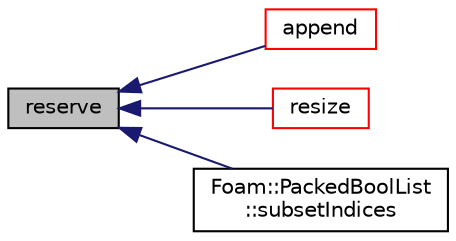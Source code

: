 digraph "reserve"
{
  bgcolor="transparent";
  edge [fontname="Helvetica",fontsize="10",labelfontname="Helvetica",labelfontsize="10"];
  node [fontname="Helvetica",fontsize="10",shape=record];
  rankdir="LR";
  Node1 [label="reserve",height=0.2,width=0.4,color="black", fillcolor="grey75", style="filled", fontcolor="black"];
  Node1 -> Node2 [dir="back",color="midnightblue",fontsize="10",style="solid",fontname="Helvetica"];
  Node2 [label="append",height=0.2,width=0.4,color="red",URL="$a01762.html#abc9a8b3af52d2a65082239e1e3a4f344",tooltip="Append a value at the end of the list. "];
  Node1 -> Node3 [dir="back",color="midnightblue",fontsize="10",style="solid",fontname="Helvetica"];
  Node3 [label="resize",height=0.2,width=0.4,color="red",URL="$a01762.html#a269162b4a99f0b5255951cfe3309f517",tooltip="Reset addressable list size, does not shrink the allocated size. "];
  Node1 -> Node4 [dir="back",color="midnightblue",fontsize="10",style="solid",fontname="Helvetica"];
  Node4 [label="Foam::PackedBoolList\l::subsetIndices",height=0.2,width=0.4,color="black",URL="$a01761.html#a8b2d108f63573712c183d737db3917a8"];
}
